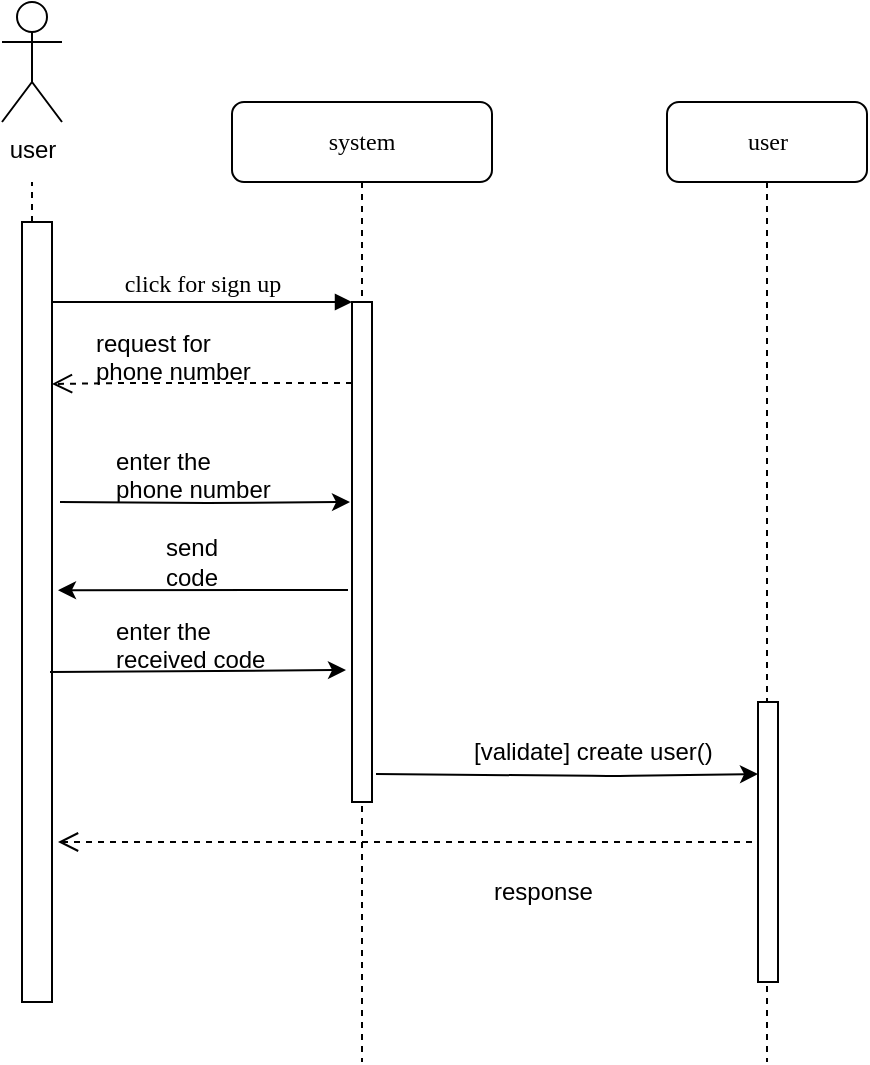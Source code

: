 <mxfile version="10.6.7" type="github"><diagram name="Page-1" id="13e1069c-82ec-6db2-03f1-153e76fe0fe0"><mxGraphModel dx="1250" dy="543" grid="1" gridSize="10" guides="1" tooltips="1" connect="1" arrows="1" fold="1" page="1" pageScale="1" pageWidth="1100" pageHeight="850" background="#ffffff" math="0" shadow="0"><root><mxCell id="0"/><mxCell id="1" parent="0"/><mxCell id="7baba1c4bc27f4b0-2" value="&lt;div&gt;&lt;br&gt;&lt;/div&gt;&lt;div&gt;system &lt;br&gt;&lt;/div&gt;&lt;div&gt;&lt;br&gt;&lt;/div&gt;" style="shape=umlLifeline;perimeter=lifelinePerimeter;whiteSpace=wrap;html=1;container=1;collapsible=0;recursiveResize=0;outlineConnect=0;rounded=1;shadow=0;comic=0;labelBackgroundColor=none;strokeColor=#000000;strokeWidth=1;fillColor=#FFFFFF;fontFamily=Verdana;fontSize=12;fontColor=#000000;align=center;" parent="1" vertex="1"><mxGeometry x="240" y="80" width="130" height="480" as="geometry"/></mxCell><mxCell id="7baba1c4bc27f4b0-10" value="" style="html=1;points=[];perimeter=orthogonalPerimeter;rounded=0;shadow=0;comic=0;labelBackgroundColor=none;strokeColor=#000000;strokeWidth=1;fillColor=#FFFFFF;fontFamily=Verdana;fontSize=12;fontColor=#000000;align=center;" parent="7baba1c4bc27f4b0-2" vertex="1"><mxGeometry x="60" y="100" width="10" height="250" as="geometry"/></mxCell><mxCell id="7baba1c4bc27f4b0-4" value="user" style="shape=umlLifeline;perimeter=lifelinePerimeter;whiteSpace=wrap;html=1;container=1;collapsible=0;recursiveResize=0;outlineConnect=0;rounded=1;shadow=0;comic=0;labelBackgroundColor=none;strokeColor=#000000;strokeWidth=1;fillColor=#FFFFFF;fontFamily=Verdana;fontSize=12;fontColor=#000000;align=center;" parent="1" vertex="1"><mxGeometry x="457.5" y="80" width="100" height="480" as="geometry"/></mxCell><mxCell id="7baba1c4bc27f4b0-16" value="" style="html=1;points=[];perimeter=orthogonalPerimeter;rounded=0;shadow=0;comic=0;labelBackgroundColor=none;strokeColor=#000000;strokeWidth=1;fillColor=#FFFFFF;fontFamily=Verdana;fontSize=12;fontColor=#000000;align=center;" parent="1" vertex="1"><mxGeometry x="503" y="380" width="10" height="140" as="geometry"/></mxCell><mxCell id="7baba1c4bc27f4b0-11" value="click for sign up" style="html=1;verticalAlign=bottom;endArrow=block;entryX=0;entryY=0;labelBackgroundColor=none;fontFamily=Verdana;fontSize=12;edgeStyle=elbowEdgeStyle;elbow=vertical;" parent="1" target="7baba1c4bc27f4b0-10" edge="1"><mxGeometry relative="1" as="geometry"><mxPoint x="150" y="180" as="sourcePoint"/></mxGeometry></mxCell><mxCell id="nwj6KrD2Q-S4VgWnzEd_-1" value="user" style="shape=umlActor;verticalLabelPosition=bottom;labelBackgroundColor=#ffffff;verticalAlign=top;html=1;outlineConnect=0;" parent="1" vertex="1"><mxGeometry x="125" y="30" width="30" height="60" as="geometry"/></mxCell><mxCell id="nwj6KrD2Q-S4VgWnzEd_-2" value="" style="endArrow=none;dashed=1;html=1;" parent="1" edge="1"><mxGeometry width="50" height="50" relative="1" as="geometry"><mxPoint x="140" y="530" as="sourcePoint"/><mxPoint x="140" y="120" as="targetPoint"/></mxGeometry></mxCell><mxCell id="nwj6KrD2Q-S4VgWnzEd_-74" value="" style="edgeStyle=orthogonalEdgeStyle;rounded=0;orthogonalLoop=1;jettySize=auto;html=1;entryX=-0.1;entryY=0.4;entryDx=0;entryDy=0;entryPerimeter=0;" parent="1" target="7baba1c4bc27f4b0-10" edge="1"><mxGeometry relative="1" as="geometry"><mxPoint x="154" y="280" as="sourcePoint"/><mxPoint x="230" y="335" as="targetPoint"/></mxGeometry></mxCell><mxCell id="nwj6KrD2Q-S4VgWnzEd_-6" value="" style="rounded=0;whiteSpace=wrap;html=1;" parent="1" vertex="1"><mxGeometry x="135" y="140" width="15" height="390" as="geometry"/></mxCell><mxCell id="nwj6KrD2Q-S4VgWnzEd_-13" value="&lt;div&gt;enter the &lt;br&gt;&lt;/div&gt;&lt;div&gt;phone number &lt;br&gt;&lt;/div&gt;&lt;div&gt;&lt;br&gt;&lt;/div&gt;" style="text;html=1;resizable=0;points=[];autosize=1;align=left;verticalAlign=top;spacingTop=-4;" parent="1" vertex="1"><mxGeometry x="180" y="250" width="90" height="40" as="geometry"/></mxCell><mxCell id="nwj6KrD2Q-S4VgWnzEd_-15" value="&lt;div&gt;[validate] create user()&lt;/div&gt;" style="text;html=1;resizable=0;points=[];autosize=1;align=left;verticalAlign=top;spacingTop=-4;" parent="1" vertex="1"><mxGeometry x="359" y="395" width="130" height="20" as="geometry"/></mxCell><mxCell id="nwj6KrD2Q-S4VgWnzEd_-26" value="response" style="text;html=1;resizable=0;points=[];autosize=1;align=left;verticalAlign=top;spacingTop=-4;" parent="1" vertex="1"><mxGeometry x="369" y="465" width="60" height="20" as="geometry"/></mxCell><mxCell id="nwj6KrD2Q-S4VgWnzEd_-60" value="" style="html=1;verticalAlign=bottom;endArrow=open;dashed=1;endSize=8;" parent="1" edge="1"><mxGeometry relative="1" as="geometry"><mxPoint x="500" y="450" as="sourcePoint"/><mxPoint x="153" y="450" as="targetPoint"/><Array as="points"><mxPoint x="360" y="450"/></Array></mxGeometry></mxCell><mxCell id="nwj6KrD2Q-S4VgWnzEd_-71" value="" style="html=1;verticalAlign=bottom;endArrow=open;dashed=1;endSize=8;" parent="1" source="7baba1c4bc27f4b0-10" edge="1"><mxGeometry relative="1" as="geometry"><mxPoint x="285" y="220.5" as="sourcePoint"/><mxPoint x="150" y="221" as="targetPoint"/><Array as="points"><mxPoint x="185" y="220.5"/></Array></mxGeometry></mxCell><mxCell id="nwj6KrD2Q-S4VgWnzEd_-72" value="&lt;div&gt;request for&lt;/div&gt;&lt;div&gt; phone number&lt;/div&gt;" style="text;html=1;resizable=0;points=[];autosize=1;align=left;verticalAlign=top;spacingTop=-4;" parent="1" vertex="1"><mxGeometry x="170" y="191" width="90" height="30" as="geometry"/></mxCell><mxCell id="nwj6KrD2Q-S4VgWnzEd_-82" value="send code" style="text;html=1;strokeColor=none;fillColor=none;align=center;verticalAlign=middle;whiteSpace=wrap;rounded=0;" parent="1" vertex="1"><mxGeometry x="200" y="300" width="40" height="20" as="geometry"/></mxCell><mxCell id="MChYafAp8aK2HHQ2ugf3-4" value="&lt;div&gt;enter the&lt;/div&gt;&lt;div&gt; received code&lt;/div&gt;" style="text;html=1;resizable=0;points=[];autosize=1;align=left;verticalAlign=top;spacingTop=-4;" parent="1" vertex="1"><mxGeometry x="180" y="335" width="90" height="30" as="geometry"/></mxCell><mxCell id="MChYafAp8aK2HHQ2ugf3-11" value="" style="endArrow=classic;html=1;exitX=0.933;exitY=0.577;exitDx=0;exitDy=0;exitPerimeter=0;entryX=-0.3;entryY=0.736;entryDx=0;entryDy=0;entryPerimeter=0;" parent="1" source="nwj6KrD2Q-S4VgWnzEd_-6" target="7baba1c4bc27f4b0-10" edge="1"><mxGeometry width="50" height="50" relative="1" as="geometry"><mxPoint x="150" y="380" as="sourcePoint"/><mxPoint x="200" y="330" as="targetPoint"/></mxGeometry></mxCell><mxCell id="MChYafAp8aK2HHQ2ugf3-6" value="" style="endArrow=classic;html=1;entryX=0;entryY=0.257;entryDx=0;entryDy=0;entryPerimeter=0;" parent="1" target="7baba1c4bc27f4b0-16" edge="1"><mxGeometry width="50" height="50" relative="1" as="geometry"><mxPoint x="312" y="416" as="sourcePoint"/><mxPoint x="505" y="420" as="targetPoint"/><Array as="points"><mxPoint x="430" y="417"/></Array></mxGeometry></mxCell><mxCell id="MChYafAp8aK2HHQ2ugf3-16" value="" style="endArrow=classic;html=1;entryX=1.2;entryY=0.472;entryDx=0;entryDy=0;entryPerimeter=0;" parent="1" target="nwj6KrD2Q-S4VgWnzEd_-6" edge="1"><mxGeometry width="50" height="50" relative="1" as="geometry"><mxPoint x="298" y="324" as="sourcePoint"/><mxPoint x="330" y="290" as="targetPoint"/></mxGeometry></mxCell></root></mxGraphModel></diagram></mxfile>